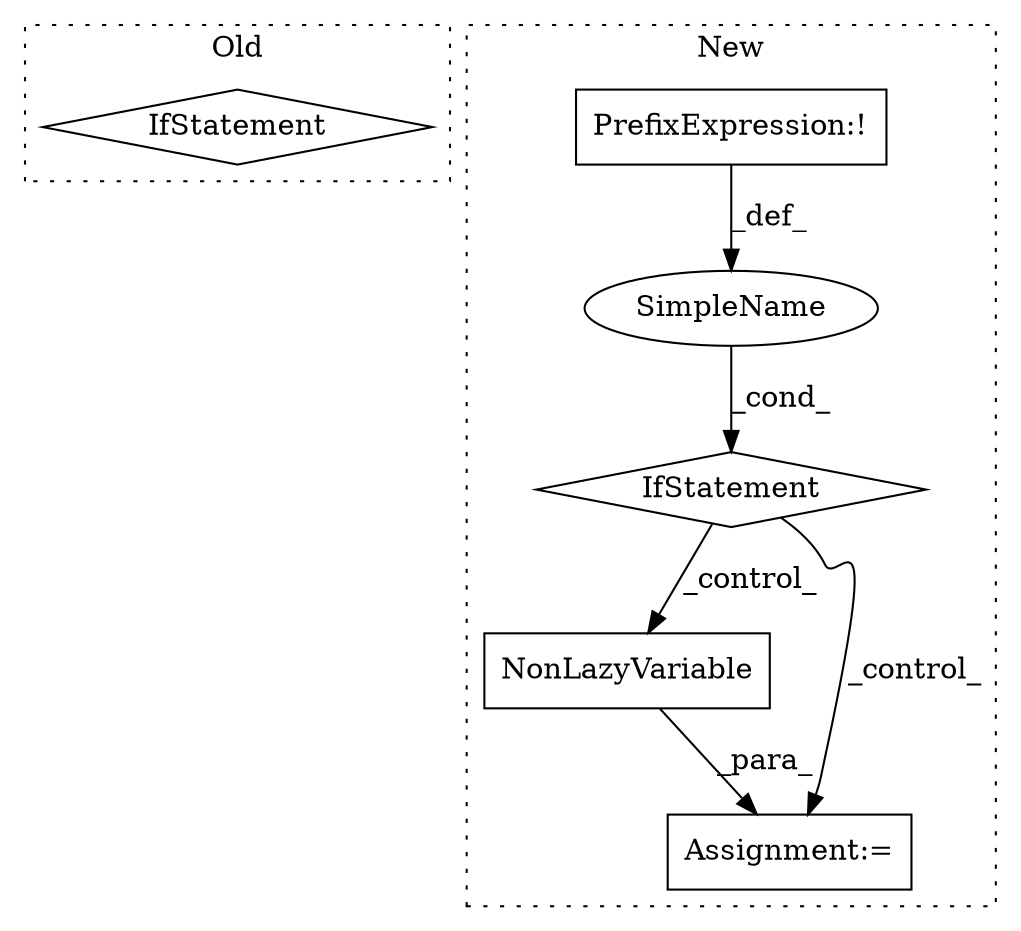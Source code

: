 digraph G {
subgraph cluster0 {
1 [label="IfStatement" a="25" s="1586,1618" l="4,2" shape="diamond"];
label = "Old";
style="dotted";
}
subgraph cluster1 {
2 [label="NonLazyVariable" a="32" s="1256,1277" l="16,1" shape="box"];
3 [label="IfStatement" a="25" s="1205,1240" l="4,2" shape="diamond"];
4 [label="PrefixExpression:!" a="38" s="1209" l="1" shape="box"];
5 [label="SimpleName" a="42" s="" l="" shape="ellipse"];
6 [label="Assignment:=" a="7" s="1255" l="1" shape="box"];
label = "New";
style="dotted";
}
2 -> 6 [label="_para_"];
3 -> 6 [label="_control_"];
3 -> 2 [label="_control_"];
4 -> 5 [label="_def_"];
5 -> 3 [label="_cond_"];
}